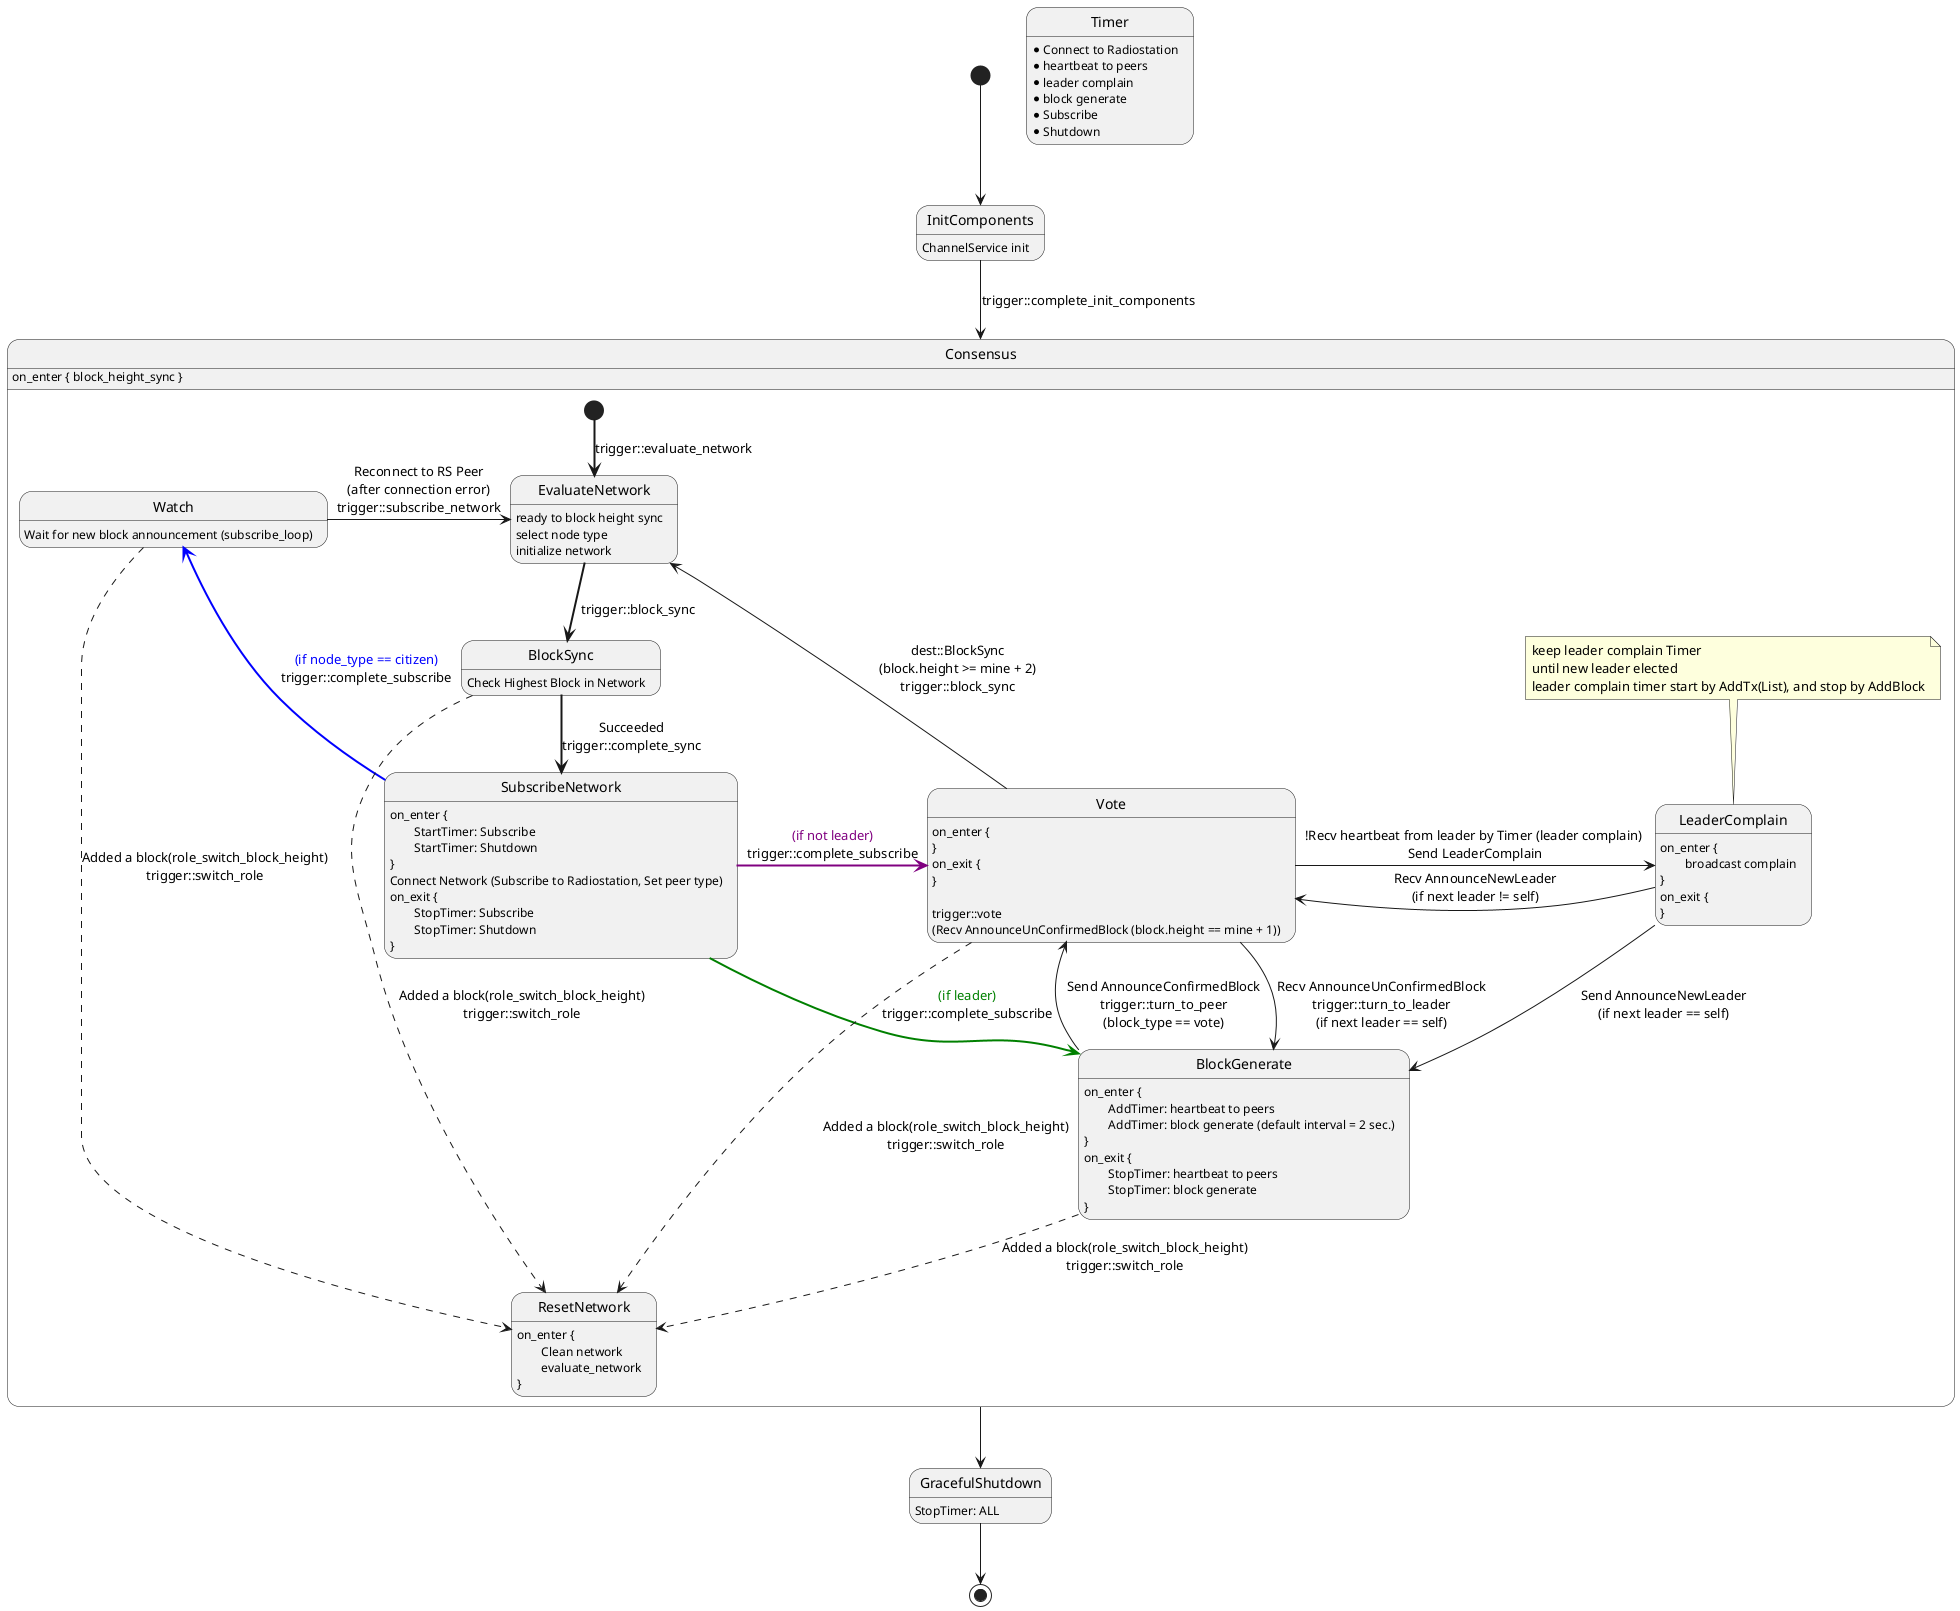 @startuml State Machine in Siever
[*] --> InitComponents

state InitComponents {
    InitComponents: ChannelService init
}

state Timer {
    Timer: * Connect to Radiostation
    Timer: * heartbeat to peers
    Timer: * leader complain
    Timer: * block generate
    Timer: * Subscribe
    Timer: * Shutdown
}

state GracefulShutdown {
    GracefulShutdown: StopTimer: ALL
}

state Consensus {
    Consensus: on_enter { block_height_sync }

    [*] -[thickness=2]-> EvaluateNetwork : trigger::evaluate_network

    state EvaluateNetwork {
        EvaluateNetwork: ready to block height sync
        EvaluateNetwork: select node type
        EvaluateNetwork: initialize network
    }

    state BlockSync {
        BlockSync: Check Highest Block in Network
    }

    state SubscribeNetwork {
        SubscribeNetwork: on_enter {
        SubscribeNetwork: \tStartTimer: Subscribe
        SubscribeNetwork: \tStartTimer: Shutdown
        SubscribeNetwork:}
        SubscribeNetwork: Connect Network (Subscribe to Radiostation, Set peer type)
        SubscribeNetwork: on_exit {
        SubscribeNetwork: \tStopTimer: Subscribe
        SubscribeNetwork: \tStopTimer: Shutdown
        SubscribeNetwork:}
    }

    state Watch {
        Watch: Wait for new block announcement (subscribe_loop)
    }

    state Vote {
        Vote: on_enter {
        Vote: }
        Vote: on_exit {
        Vote: }
        Vote:
        Vote: trigger::vote\n(Recv AnnounceUnConfirmedBlock (block.height == mine + 1))
    }

    state BlockGenerate {
        BlockGenerate: on_enter {
        BlockGenerate: \tAddTimer: heartbeat to peers
        BlockGenerate: \tAddTimer: block generate (default interval = 2 sec.)
        BlockGenerate: }
        BlockGenerate: on_exit {
        BlockGenerate: \tStopTimer: heartbeat to peers
        BlockGenerate: \tStopTimer: block generate
        BlockGenerate: }
    }

    state LeaderComplain {
        LeaderComplain: on_enter {
        LeaderComplain: \tbroadcast complain
        LeaderComplain: }
        LeaderComplain: on_exit {
        LeaderComplain: }
    }
    note top of LeaderComplain
      keep leader complain Timer
      until new leader elected
      leader complain timer start by AddTx(List), and stop by AddBlock
    end note

    state ResetNetwork {
        ResetNetwork: on_enter {
        ResetNetwork: \tClean network
        ResetNetwork: \tevaluate_network
        ResetNetwork: }
    }
}

'----- Relations
' Enter Consensus
InitComponents --> Consensus: trigger::complete_init_components

' In BlockHeightSync
EvaluateNetwork -[thickness=2]-> BlockSync: \ntrigger::block_sync
BlockSync -[thickness=2]-> SubscribeNetwork: Succeeded\ntrigger::complete_sync
SubscribeNetwork -[#green,thickness=2]-> BlockGenerate: <color:green>(if leader)\ntrigger::complete_subscribe
SubscribeNetwork -left[#blue,thickness=2]-> Watch: <color:blue>(if node_type == citizen)\ntrigger::complete_subscribe
SubscribeNetwork -right[#purple,thickness=2]-> Vote: <color:purple>(if not leader)\ntrigger::complete_subscribe

' BlockGenerate
Vote -down-> BlockGenerate : Recv AnnounceUnConfirmedBlock\ntrigger::turn_to_leader\n(if next leader == self)
BlockGenerate -up-> Vote : Send AnnounceConfirmedBlock\ntrigger::turn_to_peer\n(block_type == vote)

' Watch
Watch -right-> EvaluateNetwork: Reconnect to RS Peer\n(after connection error)\ntrigger::subscribe_network

' Vote
Vote -up-> EvaluateNetwork: dest::BlockSync\n(block.height >= mine + 2)\ntrigger::block_sync
Vote -right-> LeaderComplain : !Recv heartbeat from leader by Timer (leader complain) \nSend LeaderComplain
LeaderComplain -left-> Vote : Recv AnnounceNewLeader\n(if next leader != self)
LeaderComplain --> BlockGenerate : Send AnnounceNewLeader\n(if next leader == self)

' Into ResetNetwork
Watch -[dashed]-> ResetNetwork : Added a block(role_switch_block_height)\ntrigger::switch_role
Vote -[dashed]-> ResetNetwork : Added a block(role_switch_block_height)\ntrigger::switch_role
BlockSync -[dashed]-> ResetNetwork : Added a block(role_switch_block_height)\ntrigger::switch_role
BlockGenerate -[dashed]-> ResetNetwork : Added a block(role_switch_block_height)\ntrigger::switch_role

'ResetNetwork -> EvaluateNetwork

' Exit Consensus
Consensus --> GracefulShutdown
GracefulShutdown --> [*]

@enduml